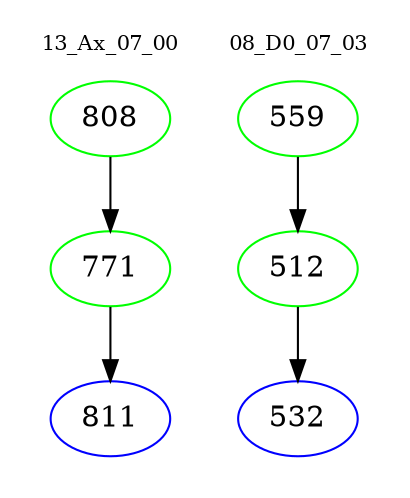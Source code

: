 digraph{
subgraph cluster_0 {
color = white
label = "13_Ax_07_00";
fontsize=10;
T0_808 [label="808", color="green"]
T0_808 -> T0_771 [color="black"]
T0_771 [label="771", color="green"]
T0_771 -> T0_811 [color="black"]
T0_811 [label="811", color="blue"]
}
subgraph cluster_1 {
color = white
label = "08_D0_07_03";
fontsize=10;
T1_559 [label="559", color="green"]
T1_559 -> T1_512 [color="black"]
T1_512 [label="512", color="green"]
T1_512 -> T1_532 [color="black"]
T1_532 [label="532", color="blue"]
}
}

